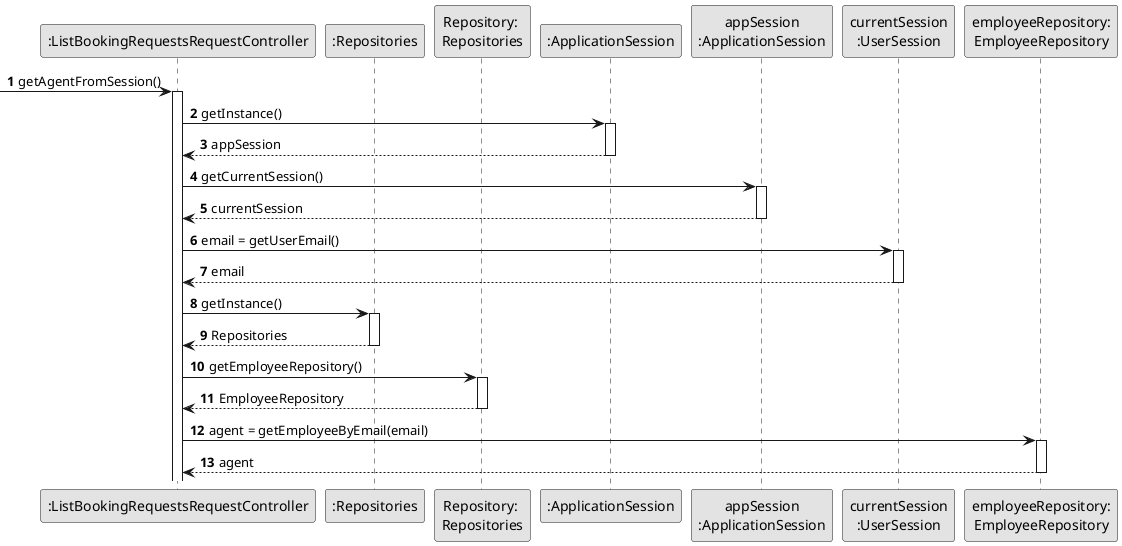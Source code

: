 @startuml
'https://plantuml.com/sequence-diagram

autonumber

skinparam monochrome true
skinparam packageStyle rectangle
skinparam shadowing false

participant ":ListBookingRequestsRequestController" as CTRL
participant ":Repositories" as MainRepository
participant "Repository: \nRepositories" as Repository
participant ":ApplicationSession" as _APP
participant "appSession\n:ApplicationSession" as APP
participant "currentSession\n:UserSession" as SESSION
participant "employeeRepository:\nEmployeeRepository" as ER



  -> CTRL : getAgentFromSession()
    activate CTRL

    CTRL -> _APP : getInstance()
    activate _APP

    _APP --> CTRL : appSession
    deactivate _APP

    CTRL -> APP : getCurrentSession()
    activate APP

    APP --> CTRL : currentSession
    deactivate APP

    CTRL -> SESSION : email = getUserEmail()
    activate SESSION

    SESSION --> CTRL : email
    deactivate SESSION

      CTRL -> MainRepository : getInstance()
      activate MainRepository

    MainRepository -->CTRL : Repositories
    deactivate MainRepository

    CTRL -> Repository: getEmployeeRepository()
    activate Repository

    Repository --> CTRL : EmployeeRepository
    deactivate Repository

    CTRL -> ER: agent = getEmployeeByEmail(email)
    activate ER

    ER --> CTRL: agent
    deactivate ER
@enduml